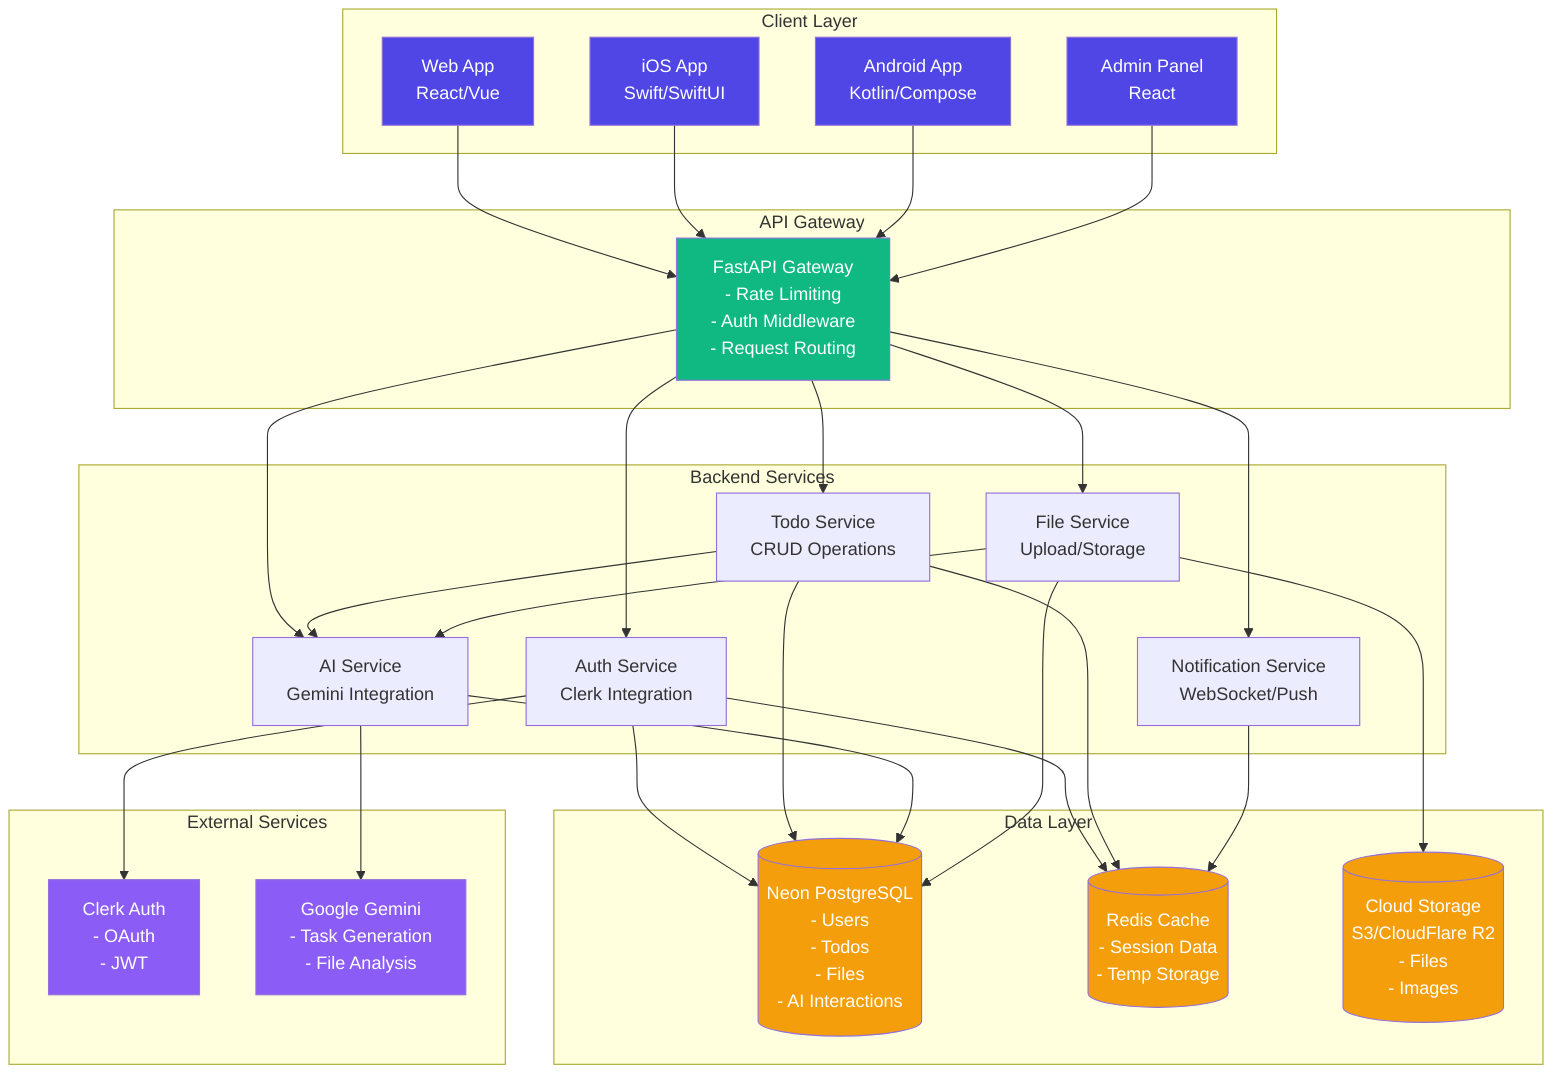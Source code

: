 graph TB
    subgraph "Client Layer"
        WEB[Web App<br/>React/Vue]
        IOS[iOS App<br/>Swift/SwiftUI]
        AND[Android App<br/>Kotlin/Compose]
        ADM[Admin Panel<br/>React]
    end
    
    subgraph "API Gateway"
        GW[FastAPI Gateway<br/>- Rate Limiting<br/>- Auth Middleware<br/>- Request Routing]
    end
    
    subgraph "Backend Services"
        AUTH[Auth Service<br/>Clerk Integration]
        TODO[Todo Service<br/>CRUD Operations]
        AI[AI Service<br/>Gemini Integration]
        FILE[File Service<br/>Upload/Storage]
        NOTIF[Notification Service<br/>WebSocket/Push]
    end
    
    subgraph "Data Layer"
        DB[(Neon PostgreSQL<br/>- Users<br/>- Todos<br/>- Files<br/>- AI Interactions)]
        CACHE[(Redis Cache<br/>- Session Data<br/>- Temp Storage)]
        STORAGE[(Cloud Storage<br/>S3/CloudFlare R2<br/>- Files<br/>- Images)]
    end
    
    subgraph "External Services"
        CLERK[Clerk Auth<br/>- OAuth<br/>- JWT]
        GEMINI[Google Gemini<br/>- Task Generation<br/>- File Analysis]
    end
    
    WEB --> GW
    IOS --> GW
    AND --> GW
    ADM --> GW
    
    GW --> AUTH
    GW --> TODO
    GW --> AI
    GW --> FILE
    GW --> NOTIF
    
    AUTH --> CLERK
    AUTH --> DB
    AUTH --> CACHE
    
    TODO --> DB
    TODO --> CACHE
    TODO --> AI
    
    AI --> GEMINI
    AI --> DB
    
    FILE --> STORAGE
    FILE --> DB
    FILE --> AI
    
    NOTIF --> CACHE
    
    style WEB fill:#4F46E5,color:#fff
    style IOS fill:#4F46E5,color:#fff
    style AND fill:#4F46E5,color:#fff
    style ADM fill:#4F46E5,color:#fff
    style GW fill:#10B981,color:#fff
    style DB fill:#F59E0B,color:#fff
    style CACHE fill:#F59E0B,color:#fff
    style STORAGE fill:#F59E0B,color:#fff
    style CLERK fill:#8B5CF6,color:#fff
    style GEMINI fill:#8B5CF6,color:#fff